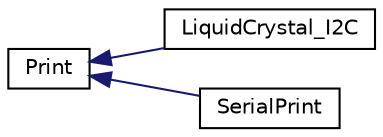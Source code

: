 digraph "Grafische Darstellung der Klassenhierarchie"
{
  edge [fontname="Helvetica",fontsize="10",labelfontname="Helvetica",labelfontsize="10"];
  node [fontname="Helvetica",fontsize="10",shape=record];
  rankdir="LR";
  Node0 [label="Print",height=0.2,width=0.4,color="black", fillcolor="white", style="filled",URL="$classPrint.html"];
  Node0 -> Node1 [dir="back",color="midnightblue",fontsize="10",style="solid",fontname="Helvetica"];
  Node1 [label="LiquidCrystal_I2C",height=0.2,width=0.4,color="black", fillcolor="white", style="filled",URL="$classLiquidCrystal__I2C.html"];
  Node0 -> Node2 [dir="back",color="midnightblue",fontsize="10",style="solid",fontname="Helvetica"];
  Node2 [label="SerialPrint",height=0.2,width=0.4,color="black", fillcolor="white", style="filled",URL="$classSerialPrint.html"];
}
